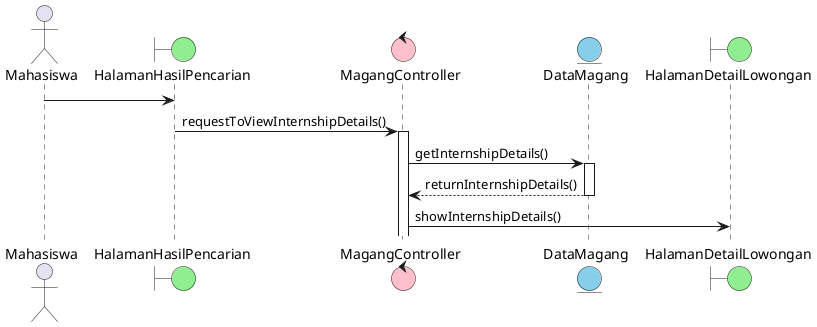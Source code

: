 @startuml melihat-detail-lowongan-magang

actor Mahasiswa

boundary HalamanHasilPencarian #LightGreen
control MagangController #Pink
entity DataMagang #SkyBlue
boundary HalamanDetailLowongan #LightGreen


Mahasiswa -> HalamanHasilPencarian
HalamanHasilPencarian -> MagangController : requestToViewInternshipDetails()
activate MagangController
MagangController -> DataMagang : getInternshipDetails()
activate DataMagang
DataMagang --> MagangController : returnInternshipDetails()
deactivate DataMagang
MagangController -> HalamanDetailLowongan : showInternshipDetails()

@enduml
